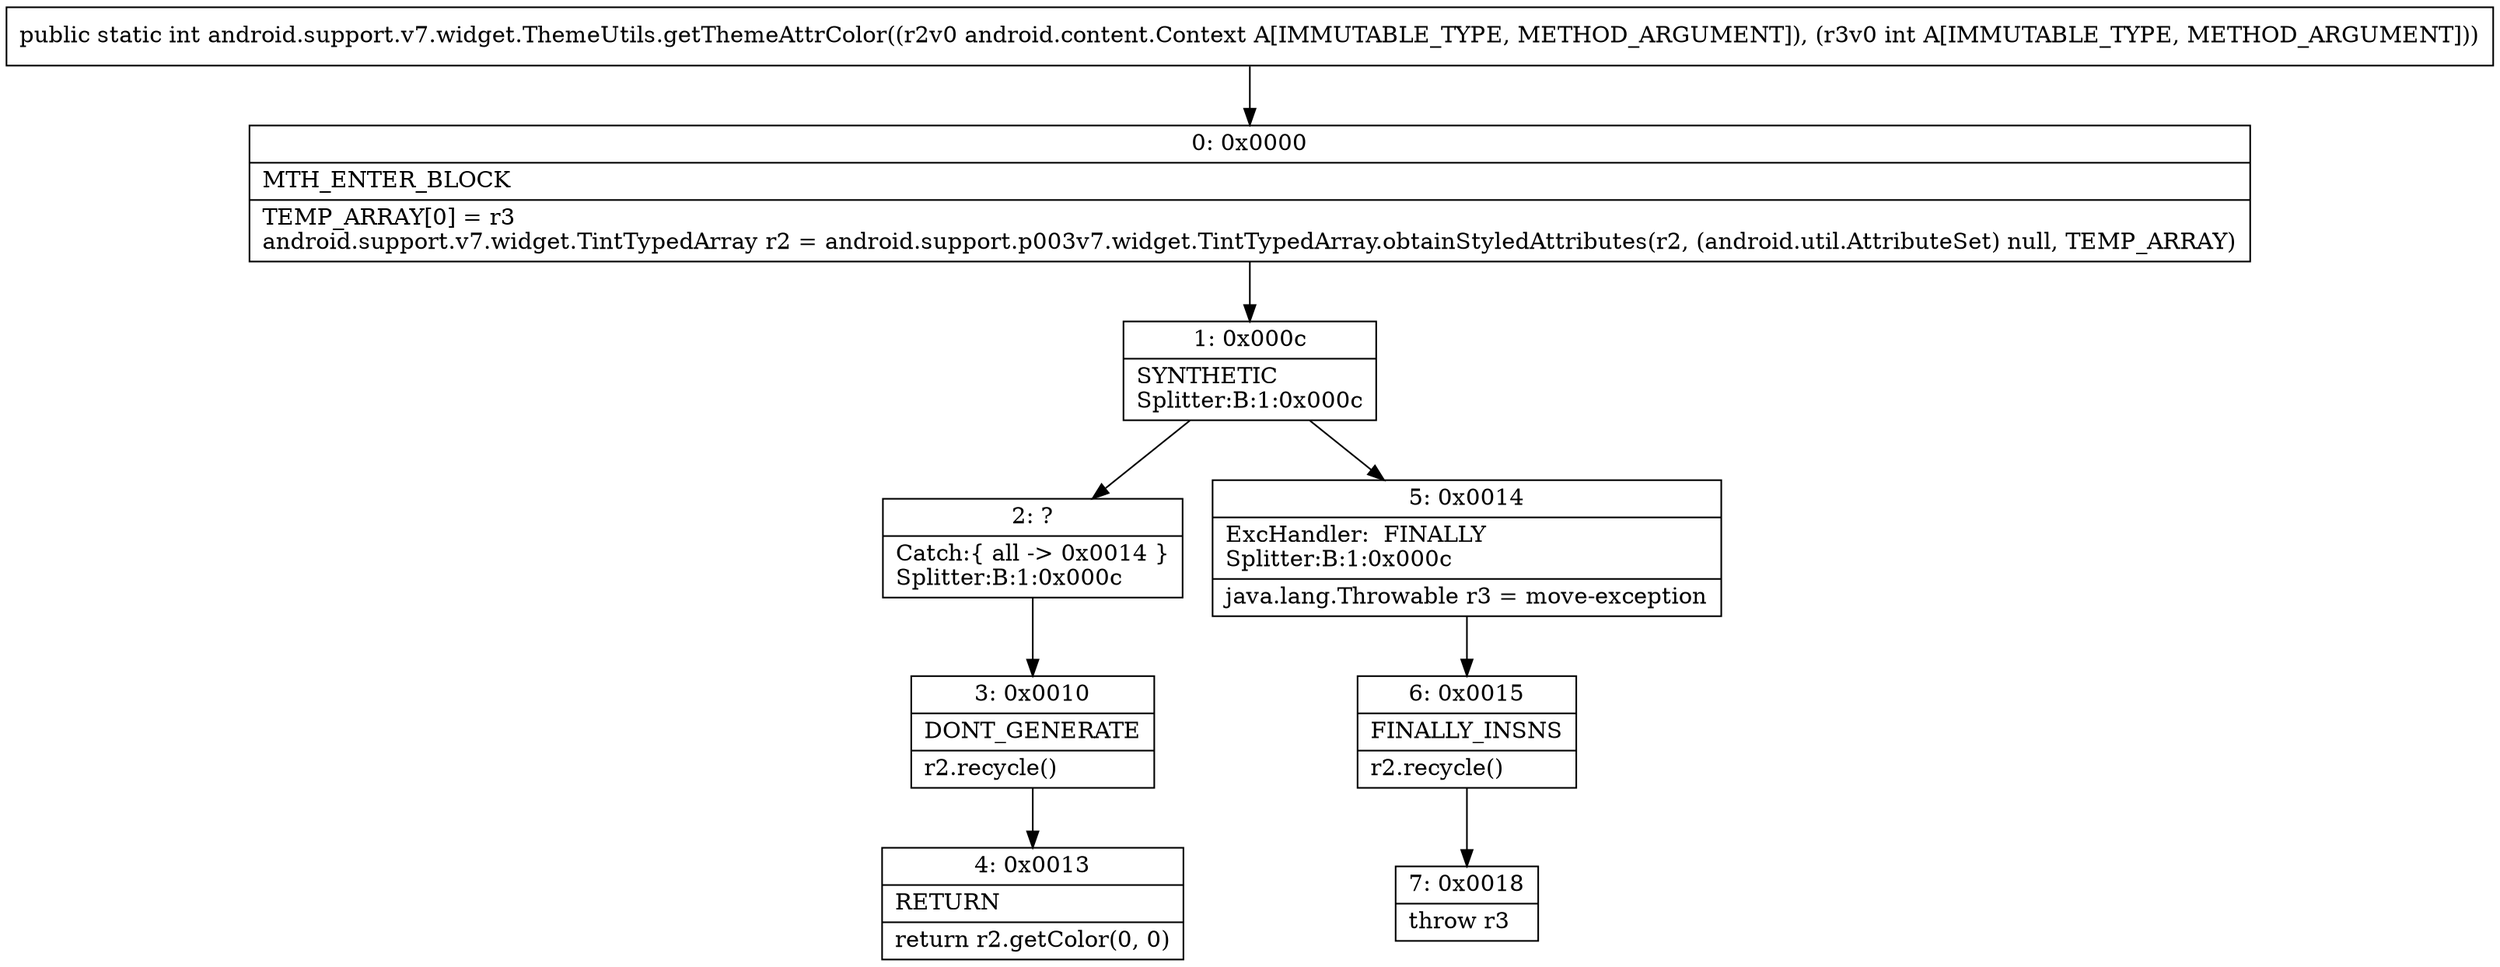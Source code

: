 digraph "CFG forandroid.support.v7.widget.ThemeUtils.getThemeAttrColor(Landroid\/content\/Context;I)I" {
Node_0 [shape=record,label="{0\:\ 0x0000|MTH_ENTER_BLOCK\l|TEMP_ARRAY[0] = r3\landroid.support.v7.widget.TintTypedArray r2 = android.support.p003v7.widget.TintTypedArray.obtainStyledAttributes(r2, (android.util.AttributeSet) null, TEMP_ARRAY)\l}"];
Node_1 [shape=record,label="{1\:\ 0x000c|SYNTHETIC\lSplitter:B:1:0x000c\l}"];
Node_2 [shape=record,label="{2\:\ ?|Catch:\{ all \-\> 0x0014 \}\lSplitter:B:1:0x000c\l}"];
Node_3 [shape=record,label="{3\:\ 0x0010|DONT_GENERATE\l|r2.recycle()\l}"];
Node_4 [shape=record,label="{4\:\ 0x0013|RETURN\l|return r2.getColor(0, 0)\l}"];
Node_5 [shape=record,label="{5\:\ 0x0014|ExcHandler:  FINALLY\lSplitter:B:1:0x000c\l|java.lang.Throwable r3 = move\-exception\l}"];
Node_6 [shape=record,label="{6\:\ 0x0015|FINALLY_INSNS\l|r2.recycle()\l}"];
Node_7 [shape=record,label="{7\:\ 0x0018|throw r3\l}"];
MethodNode[shape=record,label="{public static int android.support.v7.widget.ThemeUtils.getThemeAttrColor((r2v0 android.content.Context A[IMMUTABLE_TYPE, METHOD_ARGUMENT]), (r3v0 int A[IMMUTABLE_TYPE, METHOD_ARGUMENT])) }"];
MethodNode -> Node_0;
Node_0 -> Node_1;
Node_1 -> Node_2;
Node_1 -> Node_5;
Node_2 -> Node_3;
Node_3 -> Node_4;
Node_5 -> Node_6;
Node_6 -> Node_7;
}


